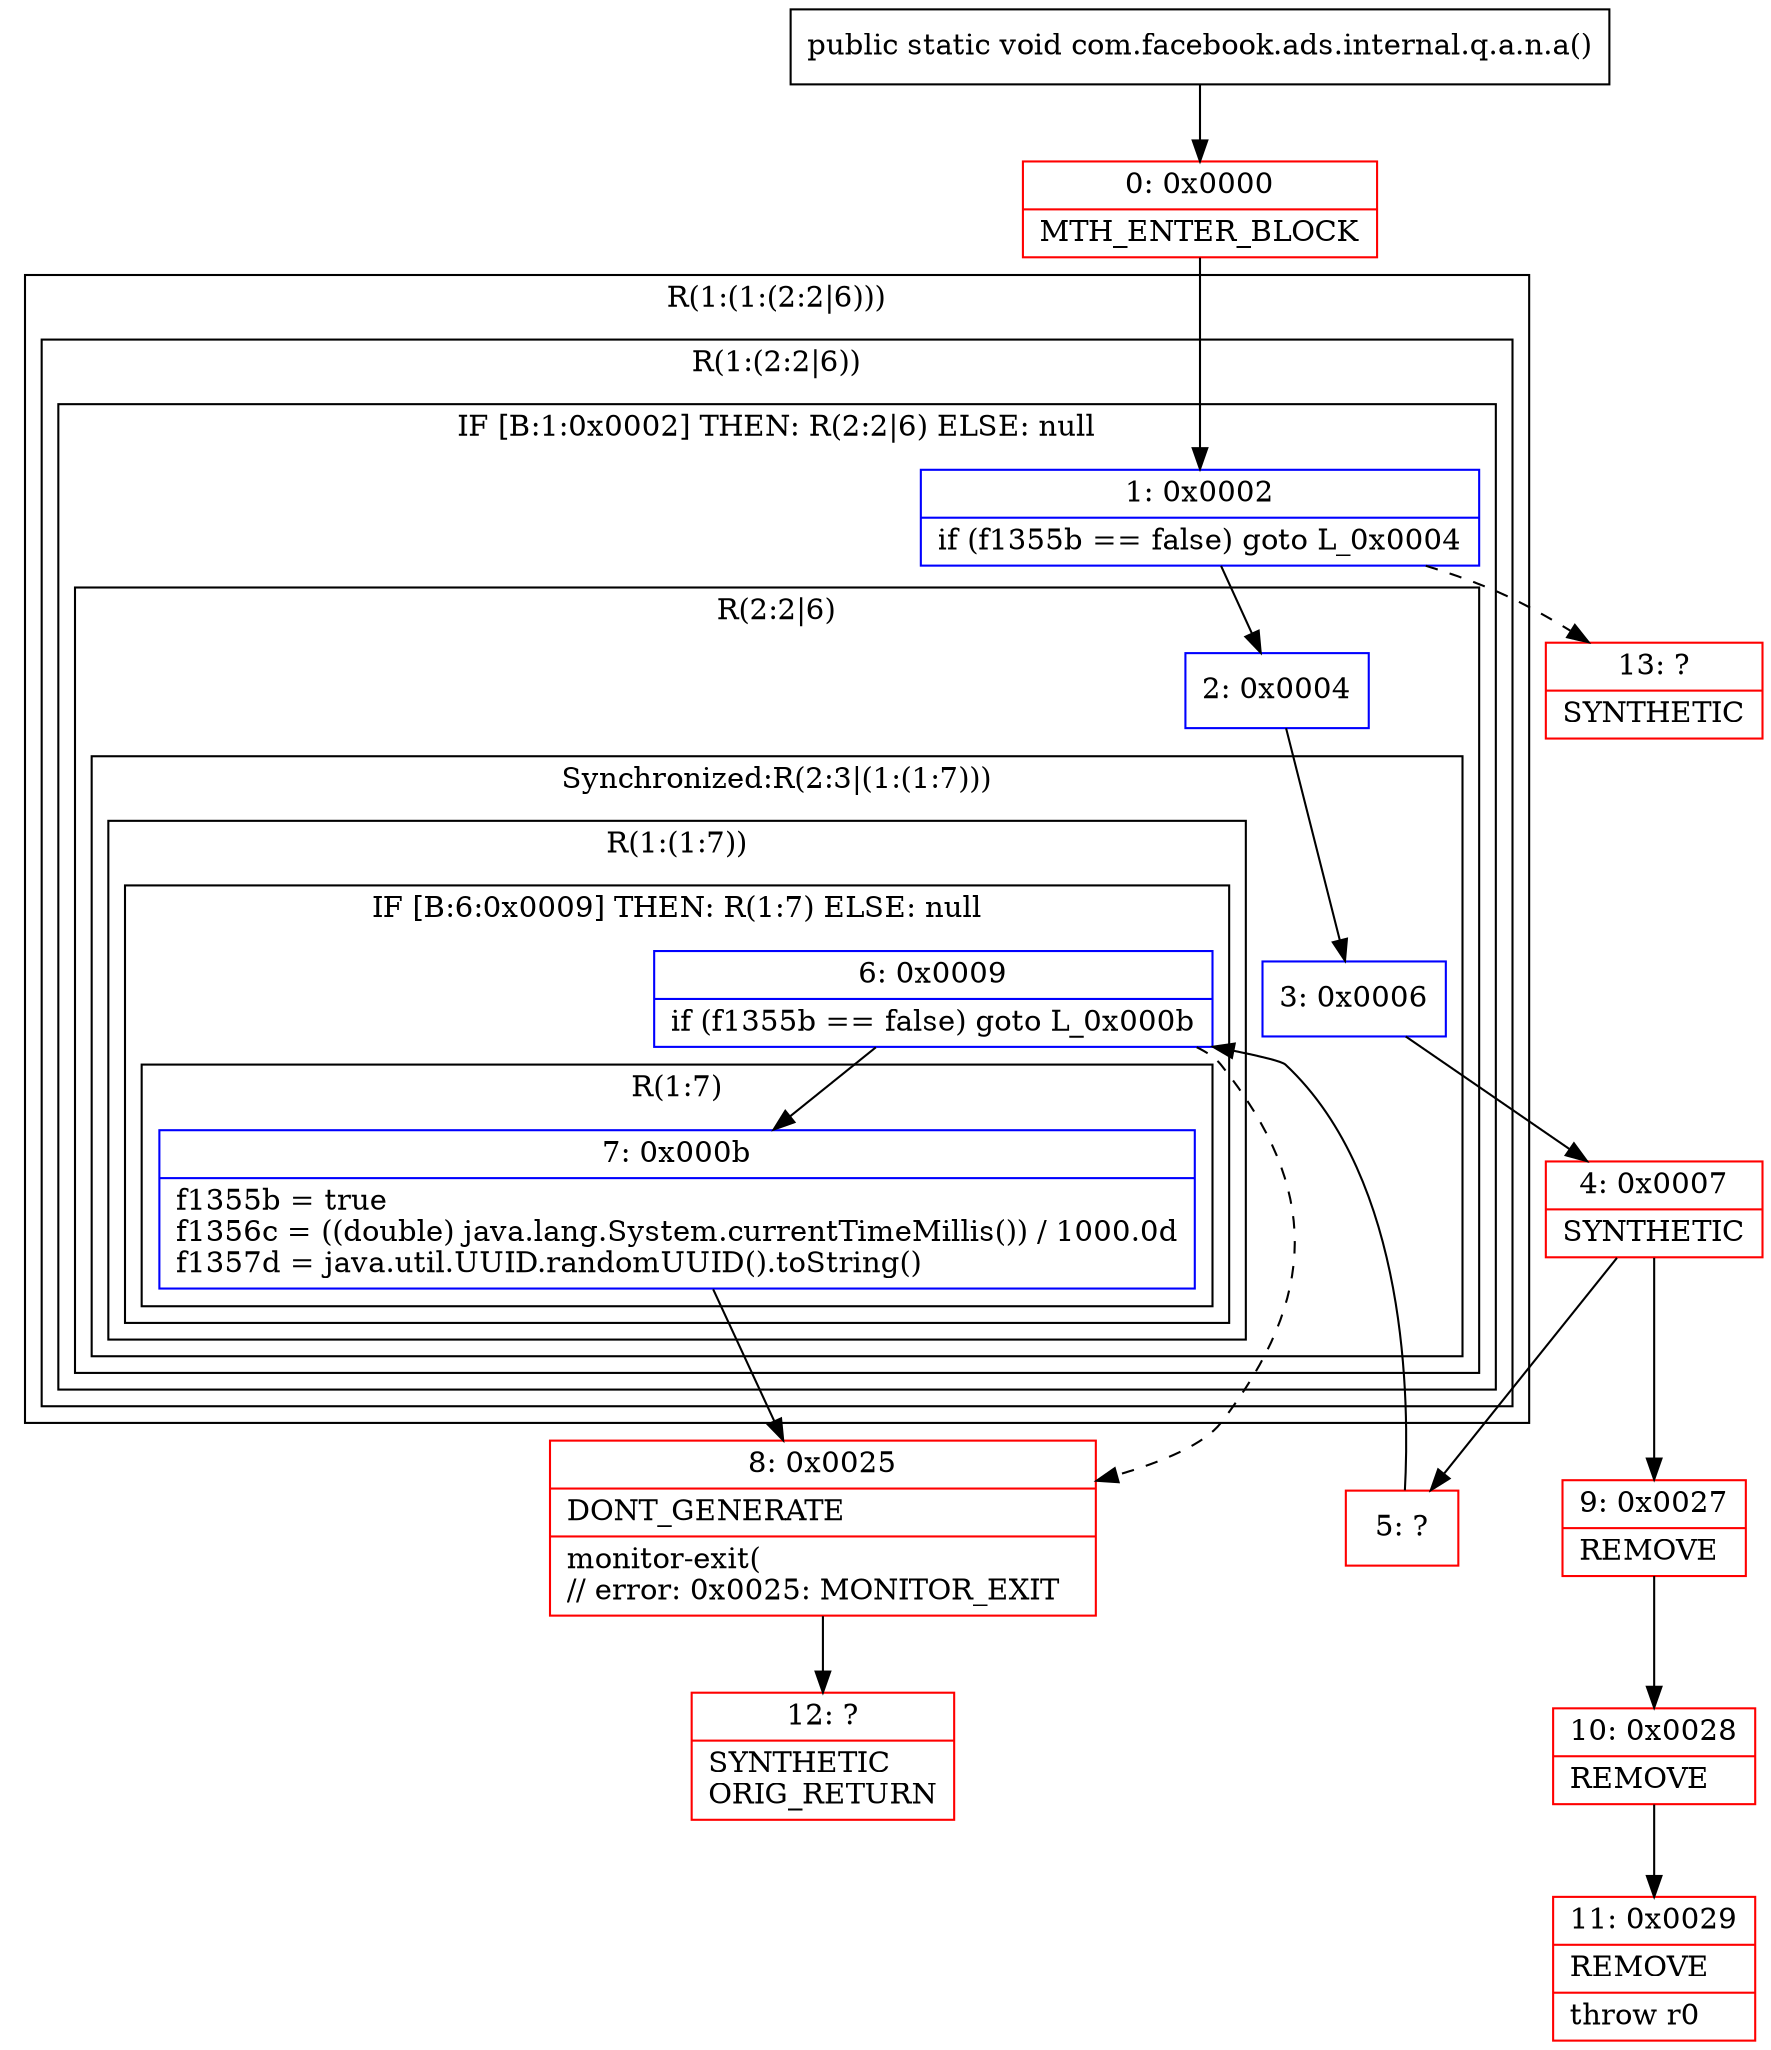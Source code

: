 digraph "CFG forcom.facebook.ads.internal.q.a.n.a()V" {
subgraph cluster_Region_1199640122 {
label = "R(1:(1:(2:2|6)))";
node [shape=record,color=blue];
subgraph cluster_Region_2014592509 {
label = "R(1:(2:2|6))";
node [shape=record,color=blue];
subgraph cluster_IfRegion_1941277608 {
label = "IF [B:1:0x0002] THEN: R(2:2|6) ELSE: null";
node [shape=record,color=blue];
Node_1 [shape=record,label="{1\:\ 0x0002|if (f1355b == false) goto L_0x0004\l}"];
subgraph cluster_Region_1077064898 {
label = "R(2:2|6)";
node [shape=record,color=blue];
Node_2 [shape=record,label="{2\:\ 0x0004}"];
subgraph cluster_SynchronizedRegion_260932128 {
label = "Synchronized:R(2:3|(1:(1:7)))";
node [shape=record,color=blue];
Node_3 [shape=record,label="{3\:\ 0x0006}"];
subgraph cluster_Region_1454358009 {
label = "R(1:(1:7))";
node [shape=record,color=blue];
subgraph cluster_IfRegion_152605775 {
label = "IF [B:6:0x0009] THEN: R(1:7) ELSE: null";
node [shape=record,color=blue];
Node_6 [shape=record,label="{6\:\ 0x0009|if (f1355b == false) goto L_0x000b\l}"];
subgraph cluster_Region_1557767434 {
label = "R(1:7)";
node [shape=record,color=blue];
Node_7 [shape=record,label="{7\:\ 0x000b|f1355b = true\lf1356c = ((double) java.lang.System.currentTimeMillis()) \/ 1000.0d\lf1357d = java.util.UUID.randomUUID().toString()\l}"];
}
}
}
}
}
}
}
}
Node_0 [shape=record,color=red,label="{0\:\ 0x0000|MTH_ENTER_BLOCK\l}"];
Node_4 [shape=record,color=red,label="{4\:\ 0x0007|SYNTHETIC\l}"];
Node_5 [shape=record,color=red,label="{5\:\ ?}"];
Node_8 [shape=record,color=red,label="{8\:\ 0x0025|DONT_GENERATE\l|monitor\-exit(\l\/\/ error: 0x0025: MONITOR_EXIT  \l}"];
Node_9 [shape=record,color=red,label="{9\:\ 0x0027|REMOVE\l}"];
Node_10 [shape=record,color=red,label="{10\:\ 0x0028|REMOVE\l}"];
Node_11 [shape=record,color=red,label="{11\:\ 0x0029|REMOVE\l|throw r0\l}"];
Node_12 [shape=record,color=red,label="{12\:\ ?|SYNTHETIC\lORIG_RETURN\l}"];
Node_13 [shape=record,color=red,label="{13\:\ ?|SYNTHETIC\l}"];
MethodNode[shape=record,label="{public static void com.facebook.ads.internal.q.a.n.a() }"];
MethodNode -> Node_0;
Node_1 -> Node_2;
Node_1 -> Node_13[style=dashed];
Node_2 -> Node_3;
Node_3 -> Node_4;
Node_6 -> Node_7;
Node_6 -> Node_8[style=dashed];
Node_7 -> Node_8;
Node_0 -> Node_1;
Node_4 -> Node_5;
Node_4 -> Node_9;
Node_5 -> Node_6;
Node_8 -> Node_12;
Node_9 -> Node_10;
Node_10 -> Node_11;
}


